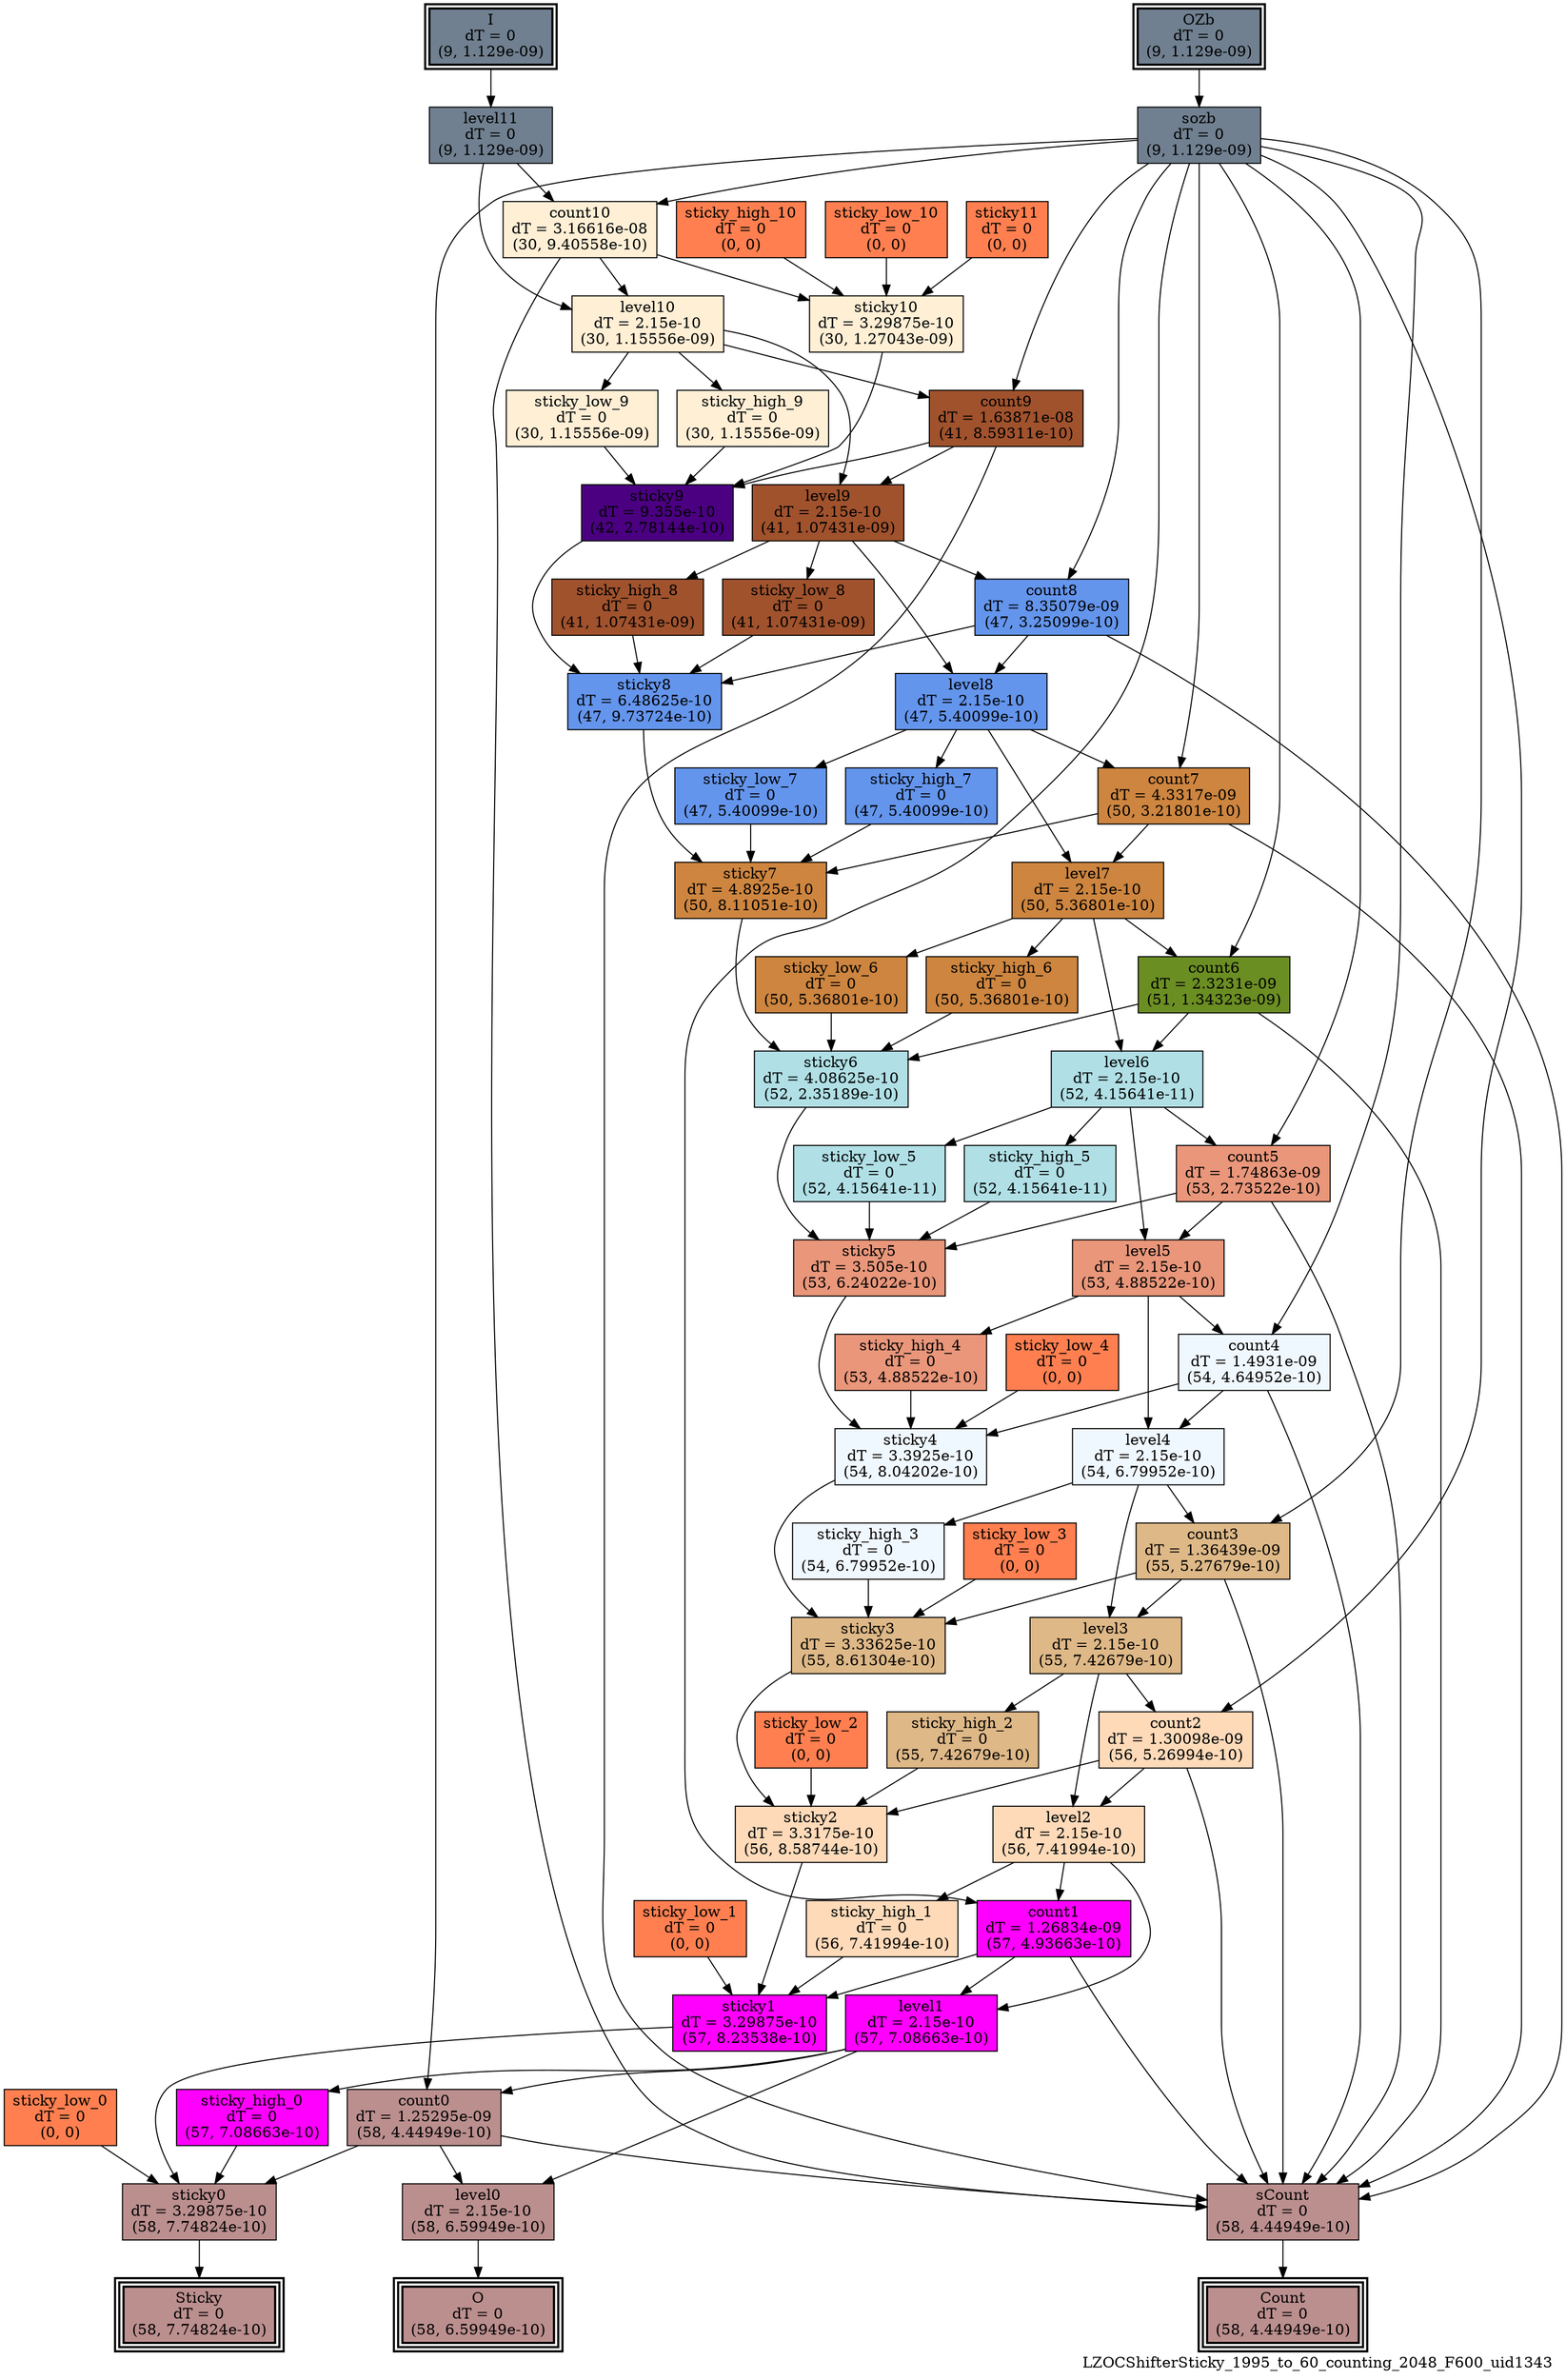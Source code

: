digraph LZOCShifterSticky_1995_to_60_counting_2048_F600_uid1343
{
	//graph drawing options
	label=LZOCShifterSticky_1995_to_60_counting_2048_F600_uid1343;
	labelloc=bottom;
	labeljust=right;
	ratio=auto;
	nodesep=0.25;
	ranksep=0.5;

	//input/output signals of operator LZOCShifterSticky_1995_to_60_counting_2048_F600_uid1343
	I__LZOCShifterSticky_1995_to_60_counting_2048_F600_uid1343 [ label="I\ndT = 0\n(9, 1.129e-09)", shape=box, color=black, style="bold, filled", fillcolor=slategray, peripheries=2 ];
	OZb__LZOCShifterSticky_1995_to_60_counting_2048_F600_uid1343 [ label="OZb\ndT = 0\n(9, 1.129e-09)", shape=box, color=black, style="bold, filled", fillcolor=slategray, peripheries=2 ];
	Count__LZOCShifterSticky_1995_to_60_counting_2048_F600_uid1343 [ label="Count\ndT = 0\n(58, 4.44949e-10)", shape=box, color=black, style="bold, filled", fillcolor=rosybrown, peripheries=3 ];
	O__LZOCShifterSticky_1995_to_60_counting_2048_F600_uid1343 [ label="O\ndT = 0\n(58, 6.59949e-10)", shape=box, color=black, style="bold, filled", fillcolor=rosybrown, peripheries=3 ];
	Sticky__LZOCShifterSticky_1995_to_60_counting_2048_F600_uid1343 [ label="Sticky\ndT = 0\n(58, 7.74824e-10)", shape=box, color=black, style="bold, filled", fillcolor=rosybrown, peripheries=3 ];
	{rank=same I__LZOCShifterSticky_1995_to_60_counting_2048_F600_uid1343, OZb__LZOCShifterSticky_1995_to_60_counting_2048_F600_uid1343};
	{rank=same Count__LZOCShifterSticky_1995_to_60_counting_2048_F600_uid1343, O__LZOCShifterSticky_1995_to_60_counting_2048_F600_uid1343, Sticky__LZOCShifterSticky_1995_to_60_counting_2048_F600_uid1343};
	//internal signals of operator LZOCShifterSticky_1995_to_60_counting_2048_F600_uid1343
	level11__LZOCShifterSticky_1995_to_60_counting_2048_F600_uid1343 [ label="level11\ndT = 0\n(9, 1.129e-09)", shape=box, color=black, style=filled, fillcolor=slategray, peripheries=1 ];
	sozb__LZOCShifterSticky_1995_to_60_counting_2048_F600_uid1343 [ label="sozb\ndT = 0\n(9, 1.129e-09)", shape=box, color=black, style=filled, fillcolor=slategray, peripheries=1 ];
	sticky11__LZOCShifterSticky_1995_to_60_counting_2048_F600_uid1343 [ label="sticky11\ndT = 0\n(0, 0)", shape=box, color=black, style=filled, fillcolor=coral, peripheries=1 ];
	count10__LZOCShifterSticky_1995_to_60_counting_2048_F600_uid1343 [ label="count10\ndT = 3.16616e-08\n(30, 9.40558e-10)", shape=box, color=black, style=filled, fillcolor=papayawhip, peripheries=1 ];
	level10__LZOCShifterSticky_1995_to_60_counting_2048_F600_uid1343 [ label="level10\ndT = 2.15e-10\n(30, 1.15556e-09)", shape=box, color=black, style=filled, fillcolor=papayawhip, peripheries=1 ];
	sticky_high_10__LZOCShifterSticky_1995_to_60_counting_2048_F600_uid1343 [ label="sticky_high_10\ndT = 0\n(0, 0)", shape=box, color=black, style=filled, fillcolor=coral, peripheries=1 ];
	sticky_low_10__LZOCShifterSticky_1995_to_60_counting_2048_F600_uid1343 [ label="sticky_low_10\ndT = 0\n(0, 0)", shape=box, color=black, style=filled, fillcolor=coral, peripheries=1 ];
	sticky10__LZOCShifterSticky_1995_to_60_counting_2048_F600_uid1343 [ label="sticky10\ndT = 3.29875e-10\n(30, 1.27043e-09)", shape=box, color=black, style=filled, fillcolor=papayawhip, peripheries=1 ];
	count9__LZOCShifterSticky_1995_to_60_counting_2048_F600_uid1343 [ label="count9\ndT = 1.63871e-08\n(41, 8.59311e-10)", shape=box, color=black, style=filled, fillcolor=sienna, peripheries=1 ];
	level9__LZOCShifterSticky_1995_to_60_counting_2048_F600_uid1343 [ label="level9\ndT = 2.15e-10\n(41, 1.07431e-09)", shape=box, color=black, style=filled, fillcolor=sienna, peripheries=1 ];
	sticky_high_9__LZOCShifterSticky_1995_to_60_counting_2048_F600_uid1343 [ label="sticky_high_9\ndT = 0\n(30, 1.15556e-09)", shape=box, color=black, style=filled, fillcolor=papayawhip, peripheries=1 ];
	sticky_low_9__LZOCShifterSticky_1995_to_60_counting_2048_F600_uid1343 [ label="sticky_low_9\ndT = 0\n(30, 1.15556e-09)", shape=box, color=black, style=filled, fillcolor=papayawhip, peripheries=1 ];
	sticky9__LZOCShifterSticky_1995_to_60_counting_2048_F600_uid1343 [ label="sticky9\ndT = 9.355e-10\n(42, 2.78144e-10)", shape=box, color=black, style=filled, fillcolor=indigo, peripheries=1 ];
	count8__LZOCShifterSticky_1995_to_60_counting_2048_F600_uid1343 [ label="count8\ndT = 8.35079e-09\n(47, 3.25099e-10)", shape=box, color=black, style=filled, fillcolor=cornflowerblue, peripheries=1 ];
	level8__LZOCShifterSticky_1995_to_60_counting_2048_F600_uid1343 [ label="level8\ndT = 2.15e-10\n(47, 5.40099e-10)", shape=box, color=black, style=filled, fillcolor=cornflowerblue, peripheries=1 ];
	sticky_high_8__LZOCShifterSticky_1995_to_60_counting_2048_F600_uid1343 [ label="sticky_high_8\ndT = 0\n(41, 1.07431e-09)", shape=box, color=black, style=filled, fillcolor=sienna, peripheries=1 ];
	sticky_low_8__LZOCShifterSticky_1995_to_60_counting_2048_F600_uid1343 [ label="sticky_low_8\ndT = 0\n(41, 1.07431e-09)", shape=box, color=black, style=filled, fillcolor=sienna, peripheries=1 ];
	sticky8__LZOCShifterSticky_1995_to_60_counting_2048_F600_uid1343 [ label="sticky8\ndT = 6.48625e-10\n(47, 9.73724e-10)", shape=box, color=black, style=filled, fillcolor=cornflowerblue, peripheries=1 ];
	count7__LZOCShifterSticky_1995_to_60_counting_2048_F600_uid1343 [ label="count7\ndT = 4.3317e-09\n(50, 3.21801e-10)", shape=box, color=black, style=filled, fillcolor=peru, peripheries=1 ];
	level7__LZOCShifterSticky_1995_to_60_counting_2048_F600_uid1343 [ label="level7\ndT = 2.15e-10\n(50, 5.36801e-10)", shape=box, color=black, style=filled, fillcolor=peru, peripheries=1 ];
	sticky_high_7__LZOCShifterSticky_1995_to_60_counting_2048_F600_uid1343 [ label="sticky_high_7\ndT = 0\n(47, 5.40099e-10)", shape=box, color=black, style=filled, fillcolor=cornflowerblue, peripheries=1 ];
	sticky_low_7__LZOCShifterSticky_1995_to_60_counting_2048_F600_uid1343 [ label="sticky_low_7\ndT = 0\n(47, 5.40099e-10)", shape=box, color=black, style=filled, fillcolor=cornflowerblue, peripheries=1 ];
	sticky7__LZOCShifterSticky_1995_to_60_counting_2048_F600_uid1343 [ label="sticky7\ndT = 4.8925e-10\n(50, 8.11051e-10)", shape=box, color=black, style=filled, fillcolor=peru, peripheries=1 ];
	count6__LZOCShifterSticky_1995_to_60_counting_2048_F600_uid1343 [ label="count6\ndT = 2.3231e-09\n(51, 1.34323e-09)", shape=box, color=black, style=filled, fillcolor=olivedrab, peripheries=1 ];
	level6__LZOCShifterSticky_1995_to_60_counting_2048_F600_uid1343 [ label="level6\ndT = 2.15e-10\n(52, 4.15641e-11)", shape=box, color=black, style=filled, fillcolor=powderblue, peripheries=1 ];
	sticky_high_6__LZOCShifterSticky_1995_to_60_counting_2048_F600_uid1343 [ label="sticky_high_6\ndT = 0\n(50, 5.36801e-10)", shape=box, color=black, style=filled, fillcolor=peru, peripheries=1 ];
	sticky_low_6__LZOCShifterSticky_1995_to_60_counting_2048_F600_uid1343 [ label="sticky_low_6\ndT = 0\n(50, 5.36801e-10)", shape=box, color=black, style=filled, fillcolor=peru, peripheries=1 ];
	sticky6__LZOCShifterSticky_1995_to_60_counting_2048_F600_uid1343 [ label="sticky6\ndT = 4.08625e-10\n(52, 2.35189e-10)", shape=box, color=black, style=filled, fillcolor=powderblue, peripheries=1 ];
	count5__LZOCShifterSticky_1995_to_60_counting_2048_F600_uid1343 [ label="count5\ndT = 1.74863e-09\n(53, 2.73522e-10)", shape=box, color=black, style=filled, fillcolor=darksalmon, peripheries=1 ];
	level5__LZOCShifterSticky_1995_to_60_counting_2048_F600_uid1343 [ label="level5\ndT = 2.15e-10\n(53, 4.88522e-10)", shape=box, color=black, style=filled, fillcolor=darksalmon, peripheries=1 ];
	sticky_high_5__LZOCShifterSticky_1995_to_60_counting_2048_F600_uid1343 [ label="sticky_high_5\ndT = 0\n(52, 4.15641e-11)", shape=box, color=black, style=filled, fillcolor=powderblue, peripheries=1 ];
	sticky_low_5__LZOCShifterSticky_1995_to_60_counting_2048_F600_uid1343 [ label="sticky_low_5\ndT = 0\n(52, 4.15641e-11)", shape=box, color=black, style=filled, fillcolor=powderblue, peripheries=1 ];
	sticky5__LZOCShifterSticky_1995_to_60_counting_2048_F600_uid1343 [ label="sticky5\ndT = 3.505e-10\n(53, 6.24022e-10)", shape=box, color=black, style=filled, fillcolor=darksalmon, peripheries=1 ];
	count4__LZOCShifterSticky_1995_to_60_counting_2048_F600_uid1343 [ label="count4\ndT = 1.4931e-09\n(54, 4.64952e-10)", shape=box, color=black, style=filled, fillcolor=aliceblue, peripheries=1 ];
	level4__LZOCShifterSticky_1995_to_60_counting_2048_F600_uid1343 [ label="level4\ndT = 2.15e-10\n(54, 6.79952e-10)", shape=box, color=black, style=filled, fillcolor=aliceblue, peripheries=1 ];
	sticky_high_4__LZOCShifterSticky_1995_to_60_counting_2048_F600_uid1343 [ label="sticky_high_4\ndT = 0\n(53, 4.88522e-10)", shape=box, color=black, style=filled, fillcolor=darksalmon, peripheries=1 ];
	sticky_low_4__LZOCShifterSticky_1995_to_60_counting_2048_F600_uid1343 [ label="sticky_low_4\ndT = 0\n(0, 0)", shape=box, color=black, style=filled, fillcolor=coral, peripheries=1 ];
	sticky4__LZOCShifterSticky_1995_to_60_counting_2048_F600_uid1343 [ label="sticky4\ndT = 3.3925e-10\n(54, 8.04202e-10)", shape=box, color=black, style=filled, fillcolor=aliceblue, peripheries=1 ];
	count3__LZOCShifterSticky_1995_to_60_counting_2048_F600_uid1343 [ label="count3\ndT = 1.36439e-09\n(55, 5.27679e-10)", shape=box, color=black, style=filled, fillcolor=burlywood, peripheries=1 ];
	level3__LZOCShifterSticky_1995_to_60_counting_2048_F600_uid1343 [ label="level3\ndT = 2.15e-10\n(55, 7.42679e-10)", shape=box, color=black, style=filled, fillcolor=burlywood, peripheries=1 ];
	sticky_high_3__LZOCShifterSticky_1995_to_60_counting_2048_F600_uid1343 [ label="sticky_high_3\ndT = 0\n(54, 6.79952e-10)", shape=box, color=black, style=filled, fillcolor=aliceblue, peripheries=1 ];
	sticky_low_3__LZOCShifterSticky_1995_to_60_counting_2048_F600_uid1343 [ label="sticky_low_3\ndT = 0\n(0, 0)", shape=box, color=black, style=filled, fillcolor=coral, peripheries=1 ];
	sticky3__LZOCShifterSticky_1995_to_60_counting_2048_F600_uid1343 [ label="sticky3\ndT = 3.33625e-10\n(55, 8.61304e-10)", shape=box, color=black, style=filled, fillcolor=burlywood, peripheries=1 ];
	count2__LZOCShifterSticky_1995_to_60_counting_2048_F600_uid1343 [ label="count2\ndT = 1.30098e-09\n(56, 5.26994e-10)", shape=box, color=black, style=filled, fillcolor=peachpuff, peripheries=1 ];
	level2__LZOCShifterSticky_1995_to_60_counting_2048_F600_uid1343 [ label="level2\ndT = 2.15e-10\n(56, 7.41994e-10)", shape=box, color=black, style=filled, fillcolor=peachpuff, peripheries=1 ];
	sticky_high_2__LZOCShifterSticky_1995_to_60_counting_2048_F600_uid1343 [ label="sticky_high_2\ndT = 0\n(55, 7.42679e-10)", shape=box, color=black, style=filled, fillcolor=burlywood, peripheries=1 ];
	sticky_low_2__LZOCShifterSticky_1995_to_60_counting_2048_F600_uid1343 [ label="sticky_low_2\ndT = 0\n(0, 0)", shape=box, color=black, style=filled, fillcolor=coral, peripheries=1 ];
	sticky2__LZOCShifterSticky_1995_to_60_counting_2048_F600_uid1343 [ label="sticky2\ndT = 3.3175e-10\n(56, 8.58744e-10)", shape=box, color=black, style=filled, fillcolor=peachpuff, peripheries=1 ];
	count1__LZOCShifterSticky_1995_to_60_counting_2048_F600_uid1343 [ label="count1\ndT = 1.26834e-09\n(57, 4.93663e-10)", shape=box, color=black, style=filled, fillcolor=magenta, peripheries=1 ];
	level1__LZOCShifterSticky_1995_to_60_counting_2048_F600_uid1343 [ label="level1\ndT = 2.15e-10\n(57, 7.08663e-10)", shape=box, color=black, style=filled, fillcolor=magenta, peripheries=1 ];
	sticky_high_1__LZOCShifterSticky_1995_to_60_counting_2048_F600_uid1343 [ label="sticky_high_1\ndT = 0\n(56, 7.41994e-10)", shape=box, color=black, style=filled, fillcolor=peachpuff, peripheries=1 ];
	sticky_low_1__LZOCShifterSticky_1995_to_60_counting_2048_F600_uid1343 [ label="sticky_low_1\ndT = 0\n(0, 0)", shape=box, color=black, style=filled, fillcolor=coral, peripheries=1 ];
	sticky1__LZOCShifterSticky_1995_to_60_counting_2048_F600_uid1343 [ label="sticky1\ndT = 3.29875e-10\n(57, 8.23538e-10)", shape=box, color=black, style=filled, fillcolor=magenta, peripheries=1 ];
	count0__LZOCShifterSticky_1995_to_60_counting_2048_F600_uid1343 [ label="count0\ndT = 1.25295e-09\n(58, 4.44949e-10)", shape=box, color=black, style=filled, fillcolor=rosybrown, peripheries=1 ];
	level0__LZOCShifterSticky_1995_to_60_counting_2048_F600_uid1343 [ label="level0\ndT = 2.15e-10\n(58, 6.59949e-10)", shape=box, color=black, style=filled, fillcolor=rosybrown, peripheries=1 ];
	sticky_high_0__LZOCShifterSticky_1995_to_60_counting_2048_F600_uid1343 [ label="sticky_high_0\ndT = 0\n(57, 7.08663e-10)", shape=box, color=black, style=filled, fillcolor=magenta, peripheries=1 ];
	sticky_low_0__LZOCShifterSticky_1995_to_60_counting_2048_F600_uid1343 [ label="sticky_low_0\ndT = 0\n(0, 0)", shape=box, color=black, style=filled, fillcolor=coral, peripheries=1 ];
	sticky0__LZOCShifterSticky_1995_to_60_counting_2048_F600_uid1343 [ label="sticky0\ndT = 3.29875e-10\n(58, 7.74824e-10)", shape=box, color=black, style=filled, fillcolor=rosybrown, peripheries=1 ];
	sCount__LZOCShifterSticky_1995_to_60_counting_2048_F600_uid1343 [ label="sCount\ndT = 0\n(58, 4.44949e-10)", shape=box, color=black, style=filled, fillcolor=rosybrown, peripheries=1 ];

	//subcomponents of operator LZOCShifterSticky_1995_to_60_counting_2048_F600_uid1343

	//input and internal signal connections of operator LZOCShifterSticky_1995_to_60_counting_2048_F600_uid1343
	I__LZOCShifterSticky_1995_to_60_counting_2048_F600_uid1343 -> level11__LZOCShifterSticky_1995_to_60_counting_2048_F600_uid1343 [ arrowhead=normal, arrowsize=1.0, arrowtail=normal, color=black, dir=forward  ];
	OZb__LZOCShifterSticky_1995_to_60_counting_2048_F600_uid1343 -> sozb__LZOCShifterSticky_1995_to_60_counting_2048_F600_uid1343 [ arrowhead=normal, arrowsize=1.0, arrowtail=normal, color=black, dir=forward  ];
	level11__LZOCShifterSticky_1995_to_60_counting_2048_F600_uid1343 -> count10__LZOCShifterSticky_1995_to_60_counting_2048_F600_uid1343 [ arrowhead=normal, arrowsize=1.0, arrowtail=normal, color=black, dir=forward  ];
	level11__LZOCShifterSticky_1995_to_60_counting_2048_F600_uid1343 -> level10__LZOCShifterSticky_1995_to_60_counting_2048_F600_uid1343 [ arrowhead=normal, arrowsize=1.0, arrowtail=normal, color=black, dir=forward  ];
	sozb__LZOCShifterSticky_1995_to_60_counting_2048_F600_uid1343 -> count10__LZOCShifterSticky_1995_to_60_counting_2048_F600_uid1343 [ arrowhead=normal, arrowsize=1.0, arrowtail=normal, color=black, dir=forward  ];
	sozb__LZOCShifterSticky_1995_to_60_counting_2048_F600_uid1343 -> count9__LZOCShifterSticky_1995_to_60_counting_2048_F600_uid1343 [ arrowhead=normal, arrowsize=1.0, arrowtail=normal, color=black, dir=forward  ];
	sozb__LZOCShifterSticky_1995_to_60_counting_2048_F600_uid1343 -> count8__LZOCShifterSticky_1995_to_60_counting_2048_F600_uid1343 [ arrowhead=normal, arrowsize=1.0, arrowtail=normal, color=black, dir=forward  ];
	sozb__LZOCShifterSticky_1995_to_60_counting_2048_F600_uid1343 -> count7__LZOCShifterSticky_1995_to_60_counting_2048_F600_uid1343 [ arrowhead=normal, arrowsize=1.0, arrowtail=normal, color=black, dir=forward  ];
	sozb__LZOCShifterSticky_1995_to_60_counting_2048_F600_uid1343 -> count6__LZOCShifterSticky_1995_to_60_counting_2048_F600_uid1343 [ arrowhead=normal, arrowsize=1.0, arrowtail=normal, color=black, dir=forward  ];
	sozb__LZOCShifterSticky_1995_to_60_counting_2048_F600_uid1343 -> count5__LZOCShifterSticky_1995_to_60_counting_2048_F600_uid1343 [ arrowhead=normal, arrowsize=1.0, arrowtail=normal, color=black, dir=forward  ];
	sozb__LZOCShifterSticky_1995_to_60_counting_2048_F600_uid1343 -> count4__LZOCShifterSticky_1995_to_60_counting_2048_F600_uid1343 [ arrowhead=normal, arrowsize=1.0, arrowtail=normal, color=black, dir=forward  ];
	sozb__LZOCShifterSticky_1995_to_60_counting_2048_F600_uid1343 -> count3__LZOCShifterSticky_1995_to_60_counting_2048_F600_uid1343 [ arrowhead=normal, arrowsize=1.0, arrowtail=normal, color=black, dir=forward  ];
	sozb__LZOCShifterSticky_1995_to_60_counting_2048_F600_uid1343 -> count2__LZOCShifterSticky_1995_to_60_counting_2048_F600_uid1343 [ arrowhead=normal, arrowsize=1.0, arrowtail=normal, color=black, dir=forward  ];
	sozb__LZOCShifterSticky_1995_to_60_counting_2048_F600_uid1343 -> count1__LZOCShifterSticky_1995_to_60_counting_2048_F600_uid1343 [ arrowhead=normal, arrowsize=1.0, arrowtail=normal, color=black, dir=forward  ];
	sozb__LZOCShifterSticky_1995_to_60_counting_2048_F600_uid1343 -> count0__LZOCShifterSticky_1995_to_60_counting_2048_F600_uid1343 [ arrowhead=normal, arrowsize=1.0, arrowtail=normal, color=black, dir=forward  ];
	sticky11__LZOCShifterSticky_1995_to_60_counting_2048_F600_uid1343 -> sticky10__LZOCShifterSticky_1995_to_60_counting_2048_F600_uid1343 [ arrowhead=normal, arrowsize=1.0, arrowtail=normal, color=black, dir=forward  ];
	count10__LZOCShifterSticky_1995_to_60_counting_2048_F600_uid1343 -> level10__LZOCShifterSticky_1995_to_60_counting_2048_F600_uid1343 [ arrowhead=normal, arrowsize=1.0, arrowtail=normal, color=black, dir=forward  ];
	count10__LZOCShifterSticky_1995_to_60_counting_2048_F600_uid1343 -> sticky10__LZOCShifterSticky_1995_to_60_counting_2048_F600_uid1343 [ arrowhead=normal, arrowsize=1.0, arrowtail=normal, color=black, dir=forward  ];
	count10__LZOCShifterSticky_1995_to_60_counting_2048_F600_uid1343 -> sCount__LZOCShifterSticky_1995_to_60_counting_2048_F600_uid1343 [ arrowhead=normal, arrowsize=1.0, arrowtail=normal, color=black, dir=forward  ];
	level10__LZOCShifterSticky_1995_to_60_counting_2048_F600_uid1343 -> count9__LZOCShifterSticky_1995_to_60_counting_2048_F600_uid1343 [ arrowhead=normal, arrowsize=1.0, arrowtail=normal, color=black, dir=forward  ];
	level10__LZOCShifterSticky_1995_to_60_counting_2048_F600_uid1343 -> level9__LZOCShifterSticky_1995_to_60_counting_2048_F600_uid1343 [ arrowhead=normal, arrowsize=1.0, arrowtail=normal, color=black, dir=forward  ];
	level10__LZOCShifterSticky_1995_to_60_counting_2048_F600_uid1343 -> sticky_high_9__LZOCShifterSticky_1995_to_60_counting_2048_F600_uid1343 [ arrowhead=normal, arrowsize=1.0, arrowtail=normal, color=black, dir=forward  ];
	level10__LZOCShifterSticky_1995_to_60_counting_2048_F600_uid1343 -> sticky_low_9__LZOCShifterSticky_1995_to_60_counting_2048_F600_uid1343 [ arrowhead=normal, arrowsize=1.0, arrowtail=normal, color=black, dir=forward  ];
	sticky_high_10__LZOCShifterSticky_1995_to_60_counting_2048_F600_uid1343 -> sticky10__LZOCShifterSticky_1995_to_60_counting_2048_F600_uid1343 [ arrowhead=normal, arrowsize=1.0, arrowtail=normal, color=black, dir=forward  ];
	sticky_low_10__LZOCShifterSticky_1995_to_60_counting_2048_F600_uid1343 -> sticky10__LZOCShifterSticky_1995_to_60_counting_2048_F600_uid1343 [ arrowhead=normal, arrowsize=1.0, arrowtail=normal, color=black, dir=forward  ];
	sticky10__LZOCShifterSticky_1995_to_60_counting_2048_F600_uid1343 -> sticky9__LZOCShifterSticky_1995_to_60_counting_2048_F600_uid1343 [ arrowhead=normal, arrowsize=1.0, arrowtail=normal, color=black, dir=forward  ];
	count9__LZOCShifterSticky_1995_to_60_counting_2048_F600_uid1343 -> level9__LZOCShifterSticky_1995_to_60_counting_2048_F600_uid1343 [ arrowhead=normal, arrowsize=1.0, arrowtail=normal, color=black, dir=forward  ];
	count9__LZOCShifterSticky_1995_to_60_counting_2048_F600_uid1343 -> sticky9__LZOCShifterSticky_1995_to_60_counting_2048_F600_uid1343 [ arrowhead=normal, arrowsize=1.0, arrowtail=normal, color=black, dir=forward  ];
	count9__LZOCShifterSticky_1995_to_60_counting_2048_F600_uid1343 -> sCount__LZOCShifterSticky_1995_to_60_counting_2048_F600_uid1343 [ arrowhead=normal, arrowsize=1.0, arrowtail=normal, color=black, dir=forward  ];
	level9__LZOCShifterSticky_1995_to_60_counting_2048_F600_uid1343 -> count8__LZOCShifterSticky_1995_to_60_counting_2048_F600_uid1343 [ arrowhead=normal, arrowsize=1.0, arrowtail=normal, color=black, dir=forward  ];
	level9__LZOCShifterSticky_1995_to_60_counting_2048_F600_uid1343 -> level8__LZOCShifterSticky_1995_to_60_counting_2048_F600_uid1343 [ arrowhead=normal, arrowsize=1.0, arrowtail=normal, color=black, dir=forward  ];
	level9__LZOCShifterSticky_1995_to_60_counting_2048_F600_uid1343 -> sticky_high_8__LZOCShifterSticky_1995_to_60_counting_2048_F600_uid1343 [ arrowhead=normal, arrowsize=1.0, arrowtail=normal, color=black, dir=forward  ];
	level9__LZOCShifterSticky_1995_to_60_counting_2048_F600_uid1343 -> sticky_low_8__LZOCShifterSticky_1995_to_60_counting_2048_F600_uid1343 [ arrowhead=normal, arrowsize=1.0, arrowtail=normal, color=black, dir=forward  ];
	sticky_high_9__LZOCShifterSticky_1995_to_60_counting_2048_F600_uid1343 -> sticky9__LZOCShifterSticky_1995_to_60_counting_2048_F600_uid1343 [ arrowhead=normal, arrowsize=1.0, arrowtail=normal, color=black, dir=forward  ];
	sticky_low_9__LZOCShifterSticky_1995_to_60_counting_2048_F600_uid1343 -> sticky9__LZOCShifterSticky_1995_to_60_counting_2048_F600_uid1343 [ arrowhead=normal, arrowsize=1.0, arrowtail=normal, color=black, dir=forward  ];
	sticky9__LZOCShifterSticky_1995_to_60_counting_2048_F600_uid1343 -> sticky8__LZOCShifterSticky_1995_to_60_counting_2048_F600_uid1343 [ arrowhead=normal, arrowsize=1.0, arrowtail=normal, color=black, dir=forward  ];
	count8__LZOCShifterSticky_1995_to_60_counting_2048_F600_uid1343 -> level8__LZOCShifterSticky_1995_to_60_counting_2048_F600_uid1343 [ arrowhead=normal, arrowsize=1.0, arrowtail=normal, color=black, dir=forward  ];
	count8__LZOCShifterSticky_1995_to_60_counting_2048_F600_uid1343 -> sticky8__LZOCShifterSticky_1995_to_60_counting_2048_F600_uid1343 [ arrowhead=normal, arrowsize=1.0, arrowtail=normal, color=black, dir=forward  ];
	count8__LZOCShifterSticky_1995_to_60_counting_2048_F600_uid1343 -> sCount__LZOCShifterSticky_1995_to_60_counting_2048_F600_uid1343 [ arrowhead=normal, arrowsize=1.0, arrowtail=normal, color=black, dir=forward  ];
	level8__LZOCShifterSticky_1995_to_60_counting_2048_F600_uid1343 -> count7__LZOCShifterSticky_1995_to_60_counting_2048_F600_uid1343 [ arrowhead=normal, arrowsize=1.0, arrowtail=normal, color=black, dir=forward  ];
	level8__LZOCShifterSticky_1995_to_60_counting_2048_F600_uid1343 -> level7__LZOCShifterSticky_1995_to_60_counting_2048_F600_uid1343 [ arrowhead=normal, arrowsize=1.0, arrowtail=normal, color=black, dir=forward  ];
	level8__LZOCShifterSticky_1995_to_60_counting_2048_F600_uid1343 -> sticky_high_7__LZOCShifterSticky_1995_to_60_counting_2048_F600_uid1343 [ arrowhead=normal, arrowsize=1.0, arrowtail=normal, color=black, dir=forward  ];
	level8__LZOCShifterSticky_1995_to_60_counting_2048_F600_uid1343 -> sticky_low_7__LZOCShifterSticky_1995_to_60_counting_2048_F600_uid1343 [ arrowhead=normal, arrowsize=1.0, arrowtail=normal, color=black, dir=forward  ];
	sticky_high_8__LZOCShifterSticky_1995_to_60_counting_2048_F600_uid1343 -> sticky8__LZOCShifterSticky_1995_to_60_counting_2048_F600_uid1343 [ arrowhead=normal, arrowsize=1.0, arrowtail=normal, color=black, dir=forward  ];
	sticky_low_8__LZOCShifterSticky_1995_to_60_counting_2048_F600_uid1343 -> sticky8__LZOCShifterSticky_1995_to_60_counting_2048_F600_uid1343 [ arrowhead=normal, arrowsize=1.0, arrowtail=normal, color=black, dir=forward  ];
	sticky8__LZOCShifterSticky_1995_to_60_counting_2048_F600_uid1343 -> sticky7__LZOCShifterSticky_1995_to_60_counting_2048_F600_uid1343 [ arrowhead=normal, arrowsize=1.0, arrowtail=normal, color=black, dir=forward  ];
	count7__LZOCShifterSticky_1995_to_60_counting_2048_F600_uid1343 -> level7__LZOCShifterSticky_1995_to_60_counting_2048_F600_uid1343 [ arrowhead=normal, arrowsize=1.0, arrowtail=normal, color=black, dir=forward  ];
	count7__LZOCShifterSticky_1995_to_60_counting_2048_F600_uid1343 -> sticky7__LZOCShifterSticky_1995_to_60_counting_2048_F600_uid1343 [ arrowhead=normal, arrowsize=1.0, arrowtail=normal, color=black, dir=forward  ];
	count7__LZOCShifterSticky_1995_to_60_counting_2048_F600_uid1343 -> sCount__LZOCShifterSticky_1995_to_60_counting_2048_F600_uid1343 [ arrowhead=normal, arrowsize=1.0, arrowtail=normal, color=black, dir=forward  ];
	level7__LZOCShifterSticky_1995_to_60_counting_2048_F600_uid1343 -> count6__LZOCShifterSticky_1995_to_60_counting_2048_F600_uid1343 [ arrowhead=normal, arrowsize=1.0, arrowtail=normal, color=black, dir=forward  ];
	level7__LZOCShifterSticky_1995_to_60_counting_2048_F600_uid1343 -> level6__LZOCShifterSticky_1995_to_60_counting_2048_F600_uid1343 [ arrowhead=normal, arrowsize=1.0, arrowtail=normal, color=black, dir=forward  ];
	level7__LZOCShifterSticky_1995_to_60_counting_2048_F600_uid1343 -> sticky_high_6__LZOCShifterSticky_1995_to_60_counting_2048_F600_uid1343 [ arrowhead=normal, arrowsize=1.0, arrowtail=normal, color=black, dir=forward  ];
	level7__LZOCShifterSticky_1995_to_60_counting_2048_F600_uid1343 -> sticky_low_6__LZOCShifterSticky_1995_to_60_counting_2048_F600_uid1343 [ arrowhead=normal, arrowsize=1.0, arrowtail=normal, color=black, dir=forward  ];
	sticky_high_7__LZOCShifterSticky_1995_to_60_counting_2048_F600_uid1343 -> sticky7__LZOCShifterSticky_1995_to_60_counting_2048_F600_uid1343 [ arrowhead=normal, arrowsize=1.0, arrowtail=normal, color=black, dir=forward  ];
	sticky_low_7__LZOCShifterSticky_1995_to_60_counting_2048_F600_uid1343 -> sticky7__LZOCShifterSticky_1995_to_60_counting_2048_F600_uid1343 [ arrowhead=normal, arrowsize=1.0, arrowtail=normal, color=black, dir=forward  ];
	sticky7__LZOCShifterSticky_1995_to_60_counting_2048_F600_uid1343 -> sticky6__LZOCShifterSticky_1995_to_60_counting_2048_F600_uid1343 [ arrowhead=normal, arrowsize=1.0, arrowtail=normal, color=black, dir=forward  ];
	count6__LZOCShifterSticky_1995_to_60_counting_2048_F600_uid1343 -> level6__LZOCShifterSticky_1995_to_60_counting_2048_F600_uid1343 [ arrowhead=normal, arrowsize=1.0, arrowtail=normal, color=black, dir=forward  ];
	count6__LZOCShifterSticky_1995_to_60_counting_2048_F600_uid1343 -> sticky6__LZOCShifterSticky_1995_to_60_counting_2048_F600_uid1343 [ arrowhead=normal, arrowsize=1.0, arrowtail=normal, color=black, dir=forward  ];
	count6__LZOCShifterSticky_1995_to_60_counting_2048_F600_uid1343 -> sCount__LZOCShifterSticky_1995_to_60_counting_2048_F600_uid1343 [ arrowhead=normal, arrowsize=1.0, arrowtail=normal, color=black, dir=forward  ];
	level6__LZOCShifterSticky_1995_to_60_counting_2048_F600_uid1343 -> count5__LZOCShifterSticky_1995_to_60_counting_2048_F600_uid1343 [ arrowhead=normal, arrowsize=1.0, arrowtail=normal, color=black, dir=forward  ];
	level6__LZOCShifterSticky_1995_to_60_counting_2048_F600_uid1343 -> level5__LZOCShifterSticky_1995_to_60_counting_2048_F600_uid1343 [ arrowhead=normal, arrowsize=1.0, arrowtail=normal, color=black, dir=forward  ];
	level6__LZOCShifterSticky_1995_to_60_counting_2048_F600_uid1343 -> sticky_high_5__LZOCShifterSticky_1995_to_60_counting_2048_F600_uid1343 [ arrowhead=normal, arrowsize=1.0, arrowtail=normal, color=black, dir=forward  ];
	level6__LZOCShifterSticky_1995_to_60_counting_2048_F600_uid1343 -> sticky_low_5__LZOCShifterSticky_1995_to_60_counting_2048_F600_uid1343 [ arrowhead=normal, arrowsize=1.0, arrowtail=normal, color=black, dir=forward  ];
	sticky_high_6__LZOCShifterSticky_1995_to_60_counting_2048_F600_uid1343 -> sticky6__LZOCShifterSticky_1995_to_60_counting_2048_F600_uid1343 [ arrowhead=normal, arrowsize=1.0, arrowtail=normal, color=black, dir=forward  ];
	sticky_low_6__LZOCShifterSticky_1995_to_60_counting_2048_F600_uid1343 -> sticky6__LZOCShifterSticky_1995_to_60_counting_2048_F600_uid1343 [ arrowhead=normal, arrowsize=1.0, arrowtail=normal, color=black, dir=forward  ];
	sticky6__LZOCShifterSticky_1995_to_60_counting_2048_F600_uid1343 -> sticky5__LZOCShifterSticky_1995_to_60_counting_2048_F600_uid1343 [ arrowhead=normal, arrowsize=1.0, arrowtail=normal, color=black, dir=forward  ];
	count5__LZOCShifterSticky_1995_to_60_counting_2048_F600_uid1343 -> level5__LZOCShifterSticky_1995_to_60_counting_2048_F600_uid1343 [ arrowhead=normal, arrowsize=1.0, arrowtail=normal, color=black, dir=forward  ];
	count5__LZOCShifterSticky_1995_to_60_counting_2048_F600_uid1343 -> sticky5__LZOCShifterSticky_1995_to_60_counting_2048_F600_uid1343 [ arrowhead=normal, arrowsize=1.0, arrowtail=normal, color=black, dir=forward  ];
	count5__LZOCShifterSticky_1995_to_60_counting_2048_F600_uid1343 -> sCount__LZOCShifterSticky_1995_to_60_counting_2048_F600_uid1343 [ arrowhead=normal, arrowsize=1.0, arrowtail=normal, color=black, dir=forward  ];
	level5__LZOCShifterSticky_1995_to_60_counting_2048_F600_uid1343 -> count4__LZOCShifterSticky_1995_to_60_counting_2048_F600_uid1343 [ arrowhead=normal, arrowsize=1.0, arrowtail=normal, color=black, dir=forward  ];
	level5__LZOCShifterSticky_1995_to_60_counting_2048_F600_uid1343 -> level4__LZOCShifterSticky_1995_to_60_counting_2048_F600_uid1343 [ arrowhead=normal, arrowsize=1.0, arrowtail=normal, color=black, dir=forward  ];
	level5__LZOCShifterSticky_1995_to_60_counting_2048_F600_uid1343 -> sticky_high_4__LZOCShifterSticky_1995_to_60_counting_2048_F600_uid1343 [ arrowhead=normal, arrowsize=1.0, arrowtail=normal, color=black, dir=forward  ];
	sticky_high_5__LZOCShifterSticky_1995_to_60_counting_2048_F600_uid1343 -> sticky5__LZOCShifterSticky_1995_to_60_counting_2048_F600_uid1343 [ arrowhead=normal, arrowsize=1.0, arrowtail=normal, color=black, dir=forward  ];
	sticky_low_5__LZOCShifterSticky_1995_to_60_counting_2048_F600_uid1343 -> sticky5__LZOCShifterSticky_1995_to_60_counting_2048_F600_uid1343 [ arrowhead=normal, arrowsize=1.0, arrowtail=normal, color=black, dir=forward  ];
	sticky5__LZOCShifterSticky_1995_to_60_counting_2048_F600_uid1343 -> sticky4__LZOCShifterSticky_1995_to_60_counting_2048_F600_uid1343 [ arrowhead=normal, arrowsize=1.0, arrowtail=normal, color=black, dir=forward  ];
	count4__LZOCShifterSticky_1995_to_60_counting_2048_F600_uid1343 -> level4__LZOCShifterSticky_1995_to_60_counting_2048_F600_uid1343 [ arrowhead=normal, arrowsize=1.0, arrowtail=normal, color=black, dir=forward  ];
	count4__LZOCShifterSticky_1995_to_60_counting_2048_F600_uid1343 -> sticky4__LZOCShifterSticky_1995_to_60_counting_2048_F600_uid1343 [ arrowhead=normal, arrowsize=1.0, arrowtail=normal, color=black, dir=forward  ];
	count4__LZOCShifterSticky_1995_to_60_counting_2048_F600_uid1343 -> sCount__LZOCShifterSticky_1995_to_60_counting_2048_F600_uid1343 [ arrowhead=normal, arrowsize=1.0, arrowtail=normal, color=black, dir=forward  ];
	level4__LZOCShifterSticky_1995_to_60_counting_2048_F600_uid1343 -> count3__LZOCShifterSticky_1995_to_60_counting_2048_F600_uid1343 [ arrowhead=normal, arrowsize=1.0, arrowtail=normal, color=black, dir=forward  ];
	level4__LZOCShifterSticky_1995_to_60_counting_2048_F600_uid1343 -> level3__LZOCShifterSticky_1995_to_60_counting_2048_F600_uid1343 [ arrowhead=normal, arrowsize=1.0, arrowtail=normal, color=black, dir=forward  ];
	level4__LZOCShifterSticky_1995_to_60_counting_2048_F600_uid1343 -> sticky_high_3__LZOCShifterSticky_1995_to_60_counting_2048_F600_uid1343 [ arrowhead=normal, arrowsize=1.0, arrowtail=normal, color=black, dir=forward  ];
	sticky_high_4__LZOCShifterSticky_1995_to_60_counting_2048_F600_uid1343 -> sticky4__LZOCShifterSticky_1995_to_60_counting_2048_F600_uid1343 [ arrowhead=normal, arrowsize=1.0, arrowtail=normal, color=black, dir=forward  ];
	sticky_low_4__LZOCShifterSticky_1995_to_60_counting_2048_F600_uid1343 -> sticky4__LZOCShifterSticky_1995_to_60_counting_2048_F600_uid1343 [ arrowhead=normal, arrowsize=1.0, arrowtail=normal, color=black, dir=forward  ];
	sticky4__LZOCShifterSticky_1995_to_60_counting_2048_F600_uid1343 -> sticky3__LZOCShifterSticky_1995_to_60_counting_2048_F600_uid1343 [ arrowhead=normal, arrowsize=1.0, arrowtail=normal, color=black, dir=forward  ];
	count3__LZOCShifterSticky_1995_to_60_counting_2048_F600_uid1343 -> level3__LZOCShifterSticky_1995_to_60_counting_2048_F600_uid1343 [ arrowhead=normal, arrowsize=1.0, arrowtail=normal, color=black, dir=forward  ];
	count3__LZOCShifterSticky_1995_to_60_counting_2048_F600_uid1343 -> sticky3__LZOCShifterSticky_1995_to_60_counting_2048_F600_uid1343 [ arrowhead=normal, arrowsize=1.0, arrowtail=normal, color=black, dir=forward  ];
	count3__LZOCShifterSticky_1995_to_60_counting_2048_F600_uid1343 -> sCount__LZOCShifterSticky_1995_to_60_counting_2048_F600_uid1343 [ arrowhead=normal, arrowsize=1.0, arrowtail=normal, color=black, dir=forward  ];
	level3__LZOCShifterSticky_1995_to_60_counting_2048_F600_uid1343 -> count2__LZOCShifterSticky_1995_to_60_counting_2048_F600_uid1343 [ arrowhead=normal, arrowsize=1.0, arrowtail=normal, color=black, dir=forward  ];
	level3__LZOCShifterSticky_1995_to_60_counting_2048_F600_uid1343 -> level2__LZOCShifterSticky_1995_to_60_counting_2048_F600_uid1343 [ arrowhead=normal, arrowsize=1.0, arrowtail=normal, color=black, dir=forward  ];
	level3__LZOCShifterSticky_1995_to_60_counting_2048_F600_uid1343 -> sticky_high_2__LZOCShifterSticky_1995_to_60_counting_2048_F600_uid1343 [ arrowhead=normal, arrowsize=1.0, arrowtail=normal, color=black, dir=forward  ];
	sticky_high_3__LZOCShifterSticky_1995_to_60_counting_2048_F600_uid1343 -> sticky3__LZOCShifterSticky_1995_to_60_counting_2048_F600_uid1343 [ arrowhead=normal, arrowsize=1.0, arrowtail=normal, color=black, dir=forward  ];
	sticky_low_3__LZOCShifterSticky_1995_to_60_counting_2048_F600_uid1343 -> sticky3__LZOCShifterSticky_1995_to_60_counting_2048_F600_uid1343 [ arrowhead=normal, arrowsize=1.0, arrowtail=normal, color=black, dir=forward  ];
	sticky3__LZOCShifterSticky_1995_to_60_counting_2048_F600_uid1343 -> sticky2__LZOCShifterSticky_1995_to_60_counting_2048_F600_uid1343 [ arrowhead=normal, arrowsize=1.0, arrowtail=normal, color=black, dir=forward  ];
	count2__LZOCShifterSticky_1995_to_60_counting_2048_F600_uid1343 -> level2__LZOCShifterSticky_1995_to_60_counting_2048_F600_uid1343 [ arrowhead=normal, arrowsize=1.0, arrowtail=normal, color=black, dir=forward  ];
	count2__LZOCShifterSticky_1995_to_60_counting_2048_F600_uid1343 -> sticky2__LZOCShifterSticky_1995_to_60_counting_2048_F600_uid1343 [ arrowhead=normal, arrowsize=1.0, arrowtail=normal, color=black, dir=forward  ];
	count2__LZOCShifterSticky_1995_to_60_counting_2048_F600_uid1343 -> sCount__LZOCShifterSticky_1995_to_60_counting_2048_F600_uid1343 [ arrowhead=normal, arrowsize=1.0, arrowtail=normal, color=black, dir=forward  ];
	level2__LZOCShifterSticky_1995_to_60_counting_2048_F600_uid1343 -> count1__LZOCShifterSticky_1995_to_60_counting_2048_F600_uid1343 [ arrowhead=normal, arrowsize=1.0, arrowtail=normal, color=black, dir=forward  ];
	level2__LZOCShifterSticky_1995_to_60_counting_2048_F600_uid1343 -> level1__LZOCShifterSticky_1995_to_60_counting_2048_F600_uid1343 [ arrowhead=normal, arrowsize=1.0, arrowtail=normal, color=black, dir=forward  ];
	level2__LZOCShifterSticky_1995_to_60_counting_2048_F600_uid1343 -> sticky_high_1__LZOCShifterSticky_1995_to_60_counting_2048_F600_uid1343 [ arrowhead=normal, arrowsize=1.0, arrowtail=normal, color=black, dir=forward  ];
	sticky_high_2__LZOCShifterSticky_1995_to_60_counting_2048_F600_uid1343 -> sticky2__LZOCShifterSticky_1995_to_60_counting_2048_F600_uid1343 [ arrowhead=normal, arrowsize=1.0, arrowtail=normal, color=black, dir=forward  ];
	sticky_low_2__LZOCShifterSticky_1995_to_60_counting_2048_F600_uid1343 -> sticky2__LZOCShifterSticky_1995_to_60_counting_2048_F600_uid1343 [ arrowhead=normal, arrowsize=1.0, arrowtail=normal, color=black, dir=forward  ];
	sticky2__LZOCShifterSticky_1995_to_60_counting_2048_F600_uid1343 -> sticky1__LZOCShifterSticky_1995_to_60_counting_2048_F600_uid1343 [ arrowhead=normal, arrowsize=1.0, arrowtail=normal, color=black, dir=forward  ];
	count1__LZOCShifterSticky_1995_to_60_counting_2048_F600_uid1343 -> level1__LZOCShifterSticky_1995_to_60_counting_2048_F600_uid1343 [ arrowhead=normal, arrowsize=1.0, arrowtail=normal, color=black, dir=forward  ];
	count1__LZOCShifterSticky_1995_to_60_counting_2048_F600_uid1343 -> sticky1__LZOCShifterSticky_1995_to_60_counting_2048_F600_uid1343 [ arrowhead=normal, arrowsize=1.0, arrowtail=normal, color=black, dir=forward  ];
	count1__LZOCShifterSticky_1995_to_60_counting_2048_F600_uid1343 -> sCount__LZOCShifterSticky_1995_to_60_counting_2048_F600_uid1343 [ arrowhead=normal, arrowsize=1.0, arrowtail=normal, color=black, dir=forward  ];
	level1__LZOCShifterSticky_1995_to_60_counting_2048_F600_uid1343 -> count0__LZOCShifterSticky_1995_to_60_counting_2048_F600_uid1343 [ arrowhead=normal, arrowsize=1.0, arrowtail=normal, color=black, dir=forward  ];
	level1__LZOCShifterSticky_1995_to_60_counting_2048_F600_uid1343 -> level0__LZOCShifterSticky_1995_to_60_counting_2048_F600_uid1343 [ arrowhead=normal, arrowsize=1.0, arrowtail=normal, color=black, dir=forward  ];
	level1__LZOCShifterSticky_1995_to_60_counting_2048_F600_uid1343 -> sticky_high_0__LZOCShifterSticky_1995_to_60_counting_2048_F600_uid1343 [ arrowhead=normal, arrowsize=1.0, arrowtail=normal, color=black, dir=forward  ];
	sticky_high_1__LZOCShifterSticky_1995_to_60_counting_2048_F600_uid1343 -> sticky1__LZOCShifterSticky_1995_to_60_counting_2048_F600_uid1343 [ arrowhead=normal, arrowsize=1.0, arrowtail=normal, color=black, dir=forward  ];
	sticky_low_1__LZOCShifterSticky_1995_to_60_counting_2048_F600_uid1343 -> sticky1__LZOCShifterSticky_1995_to_60_counting_2048_F600_uid1343 [ arrowhead=normal, arrowsize=1.0, arrowtail=normal, color=black, dir=forward  ];
	sticky1__LZOCShifterSticky_1995_to_60_counting_2048_F600_uid1343 -> sticky0__LZOCShifterSticky_1995_to_60_counting_2048_F600_uid1343 [ arrowhead=normal, arrowsize=1.0, arrowtail=normal, color=black, dir=forward  ];
	count0__LZOCShifterSticky_1995_to_60_counting_2048_F600_uid1343 -> level0__LZOCShifterSticky_1995_to_60_counting_2048_F600_uid1343 [ arrowhead=normal, arrowsize=1.0, arrowtail=normal, color=black, dir=forward  ];
	count0__LZOCShifterSticky_1995_to_60_counting_2048_F600_uid1343 -> sticky0__LZOCShifterSticky_1995_to_60_counting_2048_F600_uid1343 [ arrowhead=normal, arrowsize=1.0, arrowtail=normal, color=black, dir=forward  ];
	count0__LZOCShifterSticky_1995_to_60_counting_2048_F600_uid1343 -> sCount__LZOCShifterSticky_1995_to_60_counting_2048_F600_uid1343 [ arrowhead=normal, arrowsize=1.0, arrowtail=normal, color=black, dir=forward  ];
	level0__LZOCShifterSticky_1995_to_60_counting_2048_F600_uid1343 -> O__LZOCShifterSticky_1995_to_60_counting_2048_F600_uid1343 [ arrowhead=normal, arrowsize=1.0, arrowtail=normal, color=black, dir=forward  ];
	sticky_high_0__LZOCShifterSticky_1995_to_60_counting_2048_F600_uid1343 -> sticky0__LZOCShifterSticky_1995_to_60_counting_2048_F600_uid1343 [ arrowhead=normal, arrowsize=1.0, arrowtail=normal, color=black, dir=forward  ];
	sticky_low_0__LZOCShifterSticky_1995_to_60_counting_2048_F600_uid1343 -> sticky0__LZOCShifterSticky_1995_to_60_counting_2048_F600_uid1343 [ arrowhead=normal, arrowsize=1.0, arrowtail=normal, color=black, dir=forward  ];
	sticky0__LZOCShifterSticky_1995_to_60_counting_2048_F600_uid1343 -> Sticky__LZOCShifterSticky_1995_to_60_counting_2048_F600_uid1343 [ arrowhead=normal, arrowsize=1.0, arrowtail=normal, color=black, dir=forward  ];
	sCount__LZOCShifterSticky_1995_to_60_counting_2048_F600_uid1343 -> Count__LZOCShifterSticky_1995_to_60_counting_2048_F600_uid1343 [ arrowhead=normal, arrowsize=1.0, arrowtail=normal, color=black, dir=forward  ];
}

